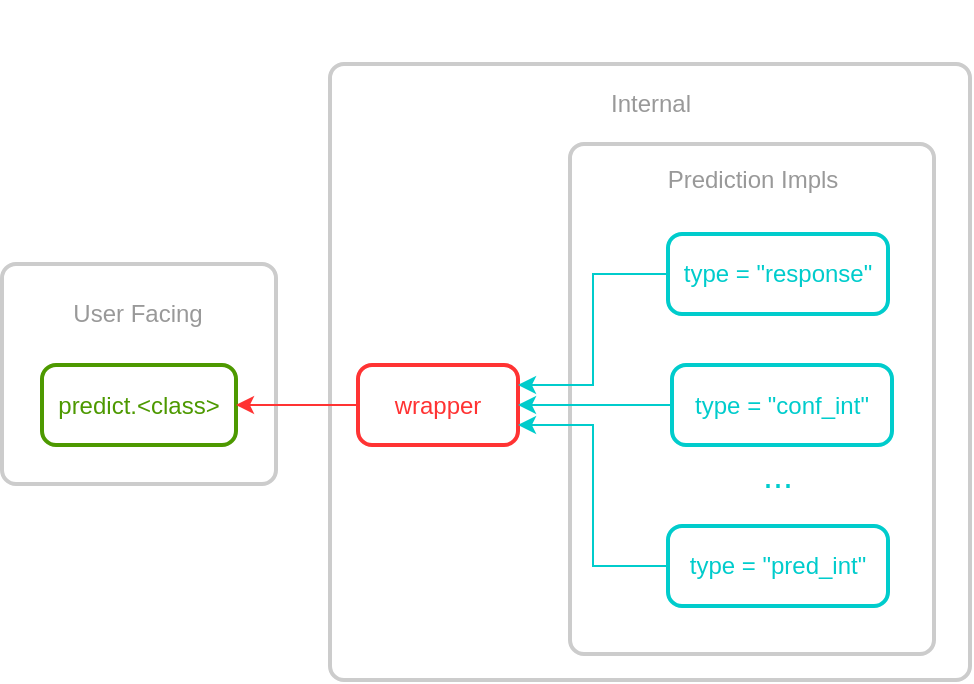 <mxfile version="10.5.8" type="device"><diagram id="Sv5hwcpGWLkaPD657VJo" name="Page-1"><mxGraphModel dx="1158" dy="624" grid="1" gridSize="10" guides="1" tooltips="1" connect="1" arrows="1" fold="1" page="1" pageScale="1" pageWidth="850" pageHeight="1100" math="0" shadow="0"><root><mxCell id="0"/><mxCell id="1" parent="0"/><mxCell id="G3bDy2blPBeAtT3xcdI6-1" value="&lt;br&gt;&lt;br&gt;" style="rounded=1;whiteSpace=wrap;html=1;absoluteArcSize=1;arcSize=14;strokeWidth=2;labelBackgroundColor=none;fillColor=none;fontColor=#4D9900;strokeColor=#CCCCCC;labelPosition=center;verticalLabelPosition=top;align=center;verticalAlign=bottom;" vertex="1" parent="1"><mxGeometry x="340" y="70" width="320" height="308" as="geometry"/></mxCell><mxCell id="G3bDy2blPBeAtT3xcdI6-22" value="&lt;br&gt;&lt;br&gt;" style="rounded=1;whiteSpace=wrap;html=1;absoluteArcSize=1;arcSize=14;strokeWidth=2;labelBackgroundColor=none;fillColor=none;fontColor=#4D9900;strokeColor=#CCCCCC;labelPosition=center;verticalLabelPosition=top;align=center;verticalAlign=bottom;" vertex="1" parent="1"><mxGeometry x="460" y="110" width="182" height="255" as="geometry"/></mxCell><mxCell id="G3bDy2blPBeAtT3xcdI6-2" value="" style="rounded=1;whiteSpace=wrap;html=1;absoluteArcSize=1;arcSize=14;strokeWidth=2;labelBackgroundColor=none;fillColor=none;fontColor=#4D9900;strokeColor=#CCCCCC;" vertex="1" parent="1"><mxGeometry x="176" y="170" width="137" height="110" as="geometry"/></mxCell><mxCell id="G3bDy2blPBeAtT3xcdI6-4" value="predict.&amp;lt;class&amp;gt;" style="rounded=1;whiteSpace=wrap;html=1;absoluteArcSize=1;arcSize=14;strokeWidth=2;strokeColor=#4D9900;fillColor=none;labelBackgroundColor=none;fontColor=#4D9900;" vertex="1" parent="1"><mxGeometry x="196" y="220.5" width="97" height="40" as="geometry"/></mxCell><mxCell id="G3bDy2blPBeAtT3xcdI6-6" value="wrapper" style="rounded=1;whiteSpace=wrap;html=1;absoluteArcSize=1;arcSize=14;strokeWidth=2;strokeColor=#FF3333;fillColor=none;fontColor=#FF3333;" vertex="1" parent="1"><mxGeometry x="354" y="220.5" width="80" height="40" as="geometry"/></mxCell><mxCell id="G3bDy2blPBeAtT3xcdI6-10" style="edgeStyle=orthogonalEdgeStyle;rounded=0;orthogonalLoop=1;jettySize=auto;html=1;strokeColor=#FF3333;exitX=0;exitY=0.5;exitDx=0;exitDy=0;entryX=1;entryY=0.5;entryDx=0;entryDy=0;" edge="1" parent="1" source="G3bDy2blPBeAtT3xcdI6-6" target="G3bDy2blPBeAtT3xcdI6-4"><mxGeometry relative="1" as="geometry"><mxPoint x="133" y="289.5" as="targetPoint"/></mxGeometry></mxCell><UserObject label="Internal&lt;br&gt;" placeholders="1" name="Variable" id="G3bDy2blPBeAtT3xcdI6-16"><mxCell style="text;html=1;strokeColor=none;fillColor=none;align=center;verticalAlign=middle;whiteSpace=wrap;overflow=hidden;labelBackgroundColor=none;fontColor=#999999;" vertex="1" parent="1"><mxGeometry x="450.5" y="80" width="99" height="20" as="geometry"/></mxCell></UserObject><UserObject label="User Facing&lt;br&gt;" placeholders="1" name="Variable" id="G3bDy2blPBeAtT3xcdI6-17"><mxCell style="text;html=1;strokeColor=none;fillColor=none;align=center;verticalAlign=middle;whiteSpace=wrap;overflow=hidden;labelBackgroundColor=none;fontColor=#999999;" vertex="1" parent="1"><mxGeometry x="196" y="180" width="96" height="30" as="geometry"/></mxCell></UserObject><mxCell id="G3bDy2blPBeAtT3xcdI6-18" value="type = &quot;response&quot;" style="rounded=1;whiteSpace=wrap;html=1;absoluteArcSize=1;arcSize=14;strokeWidth=2;strokeColor=#00CCCC;fillColor=none;fontColor=#00CCCC;" vertex="1" parent="1"><mxGeometry x="509" y="155" width="110" height="40" as="geometry"/></mxCell><mxCell id="G3bDy2blPBeAtT3xcdI6-19" value="type = &quot;conf_int&quot;" style="rounded=1;whiteSpace=wrap;html=1;absoluteArcSize=1;arcSize=14;strokeWidth=2;strokeColor=#00CCCC;fillColor=none;fontColor=#00CCCC;" vertex="1" parent="1"><mxGeometry x="511" y="220.5" width="110" height="40" as="geometry"/></mxCell><mxCell id="G3bDy2blPBeAtT3xcdI6-20" value="type = &quot;pred_int&quot;" style="rounded=1;whiteSpace=wrap;html=1;absoluteArcSize=1;arcSize=14;strokeWidth=2;strokeColor=#00CCCC;fillColor=none;fontColor=#00CCCC;" vertex="1" parent="1"><mxGeometry x="509" y="301" width="110" height="40" as="geometry"/></mxCell><mxCell id="G3bDy2blPBeAtT3xcdI6-21" value="..." style="text;html=1;strokeColor=none;fillColor=none;align=center;verticalAlign=middle;whiteSpace=wrap;rounded=0;fontColor=#00CCCC;fontSize=18;" vertex="1" parent="1"><mxGeometry x="544" y="265.5" width="40" height="20" as="geometry"/></mxCell><UserObject label="Prediction Impls&lt;br&gt;" placeholders="1" name="Variable" id="G3bDy2blPBeAtT3xcdI6-23"><mxCell style="text;html=1;strokeColor=none;fillColor=none;align=center;verticalAlign=middle;whiteSpace=wrap;overflow=hidden;labelBackgroundColor=none;fontColor=#999999;" vertex="1" parent="1"><mxGeometry x="501.5" y="117.5" width="99" height="20" as="geometry"/></mxCell></UserObject><mxCell id="G3bDy2blPBeAtT3xcdI6-26" value="" style="edgeStyle=orthogonalEdgeStyle;rounded=0;orthogonalLoop=1;jettySize=auto;html=1;strokeColor=#00CCCC;exitX=0;exitY=0.5;exitDx=0;exitDy=0;entryX=1;entryY=0.25;entryDx=0;entryDy=0;" edge="1" parent="1" source="G3bDy2blPBeAtT3xcdI6-18" target="G3bDy2blPBeAtT3xcdI6-6"><mxGeometry relative="1" as="geometry"><mxPoint x="471" y="180" as="sourcePoint"/><mxPoint x="418" y="230" as="targetPoint"/></mxGeometry></mxCell><mxCell id="G3bDy2blPBeAtT3xcdI6-32" value="" style="edgeStyle=orthogonalEdgeStyle;rounded=0;orthogonalLoop=1;jettySize=auto;html=1;strokeColor=#00CCCC;exitX=0;exitY=0.5;exitDx=0;exitDy=0;entryX=1;entryY=0.5;entryDx=0;entryDy=0;" edge="1" parent="1" source="G3bDy2blPBeAtT3xcdI6-19" target="G3bDy2blPBeAtT3xcdI6-6"><mxGeometry relative="1" as="geometry"><mxPoint x="519" y="185" as="sourcePoint"/><mxPoint x="462" y="241" as="targetPoint"/></mxGeometry></mxCell><mxCell id="G3bDy2blPBeAtT3xcdI6-33" value="" style="edgeStyle=orthogonalEdgeStyle;rounded=0;orthogonalLoop=1;jettySize=auto;html=1;strokeColor=#00CCCC;exitX=0;exitY=0.5;exitDx=0;exitDy=0;entryX=1;entryY=0.75;entryDx=0;entryDy=0;" edge="1" parent="1" source="G3bDy2blPBeAtT3xcdI6-20" target="G3bDy2blPBeAtT3xcdI6-6"><mxGeometry relative="1" as="geometry"><mxPoint x="521" y="251" as="sourcePoint"/><mxPoint x="462" y="251" as="targetPoint"/></mxGeometry></mxCell></root></mxGraphModel></diagram></mxfile>